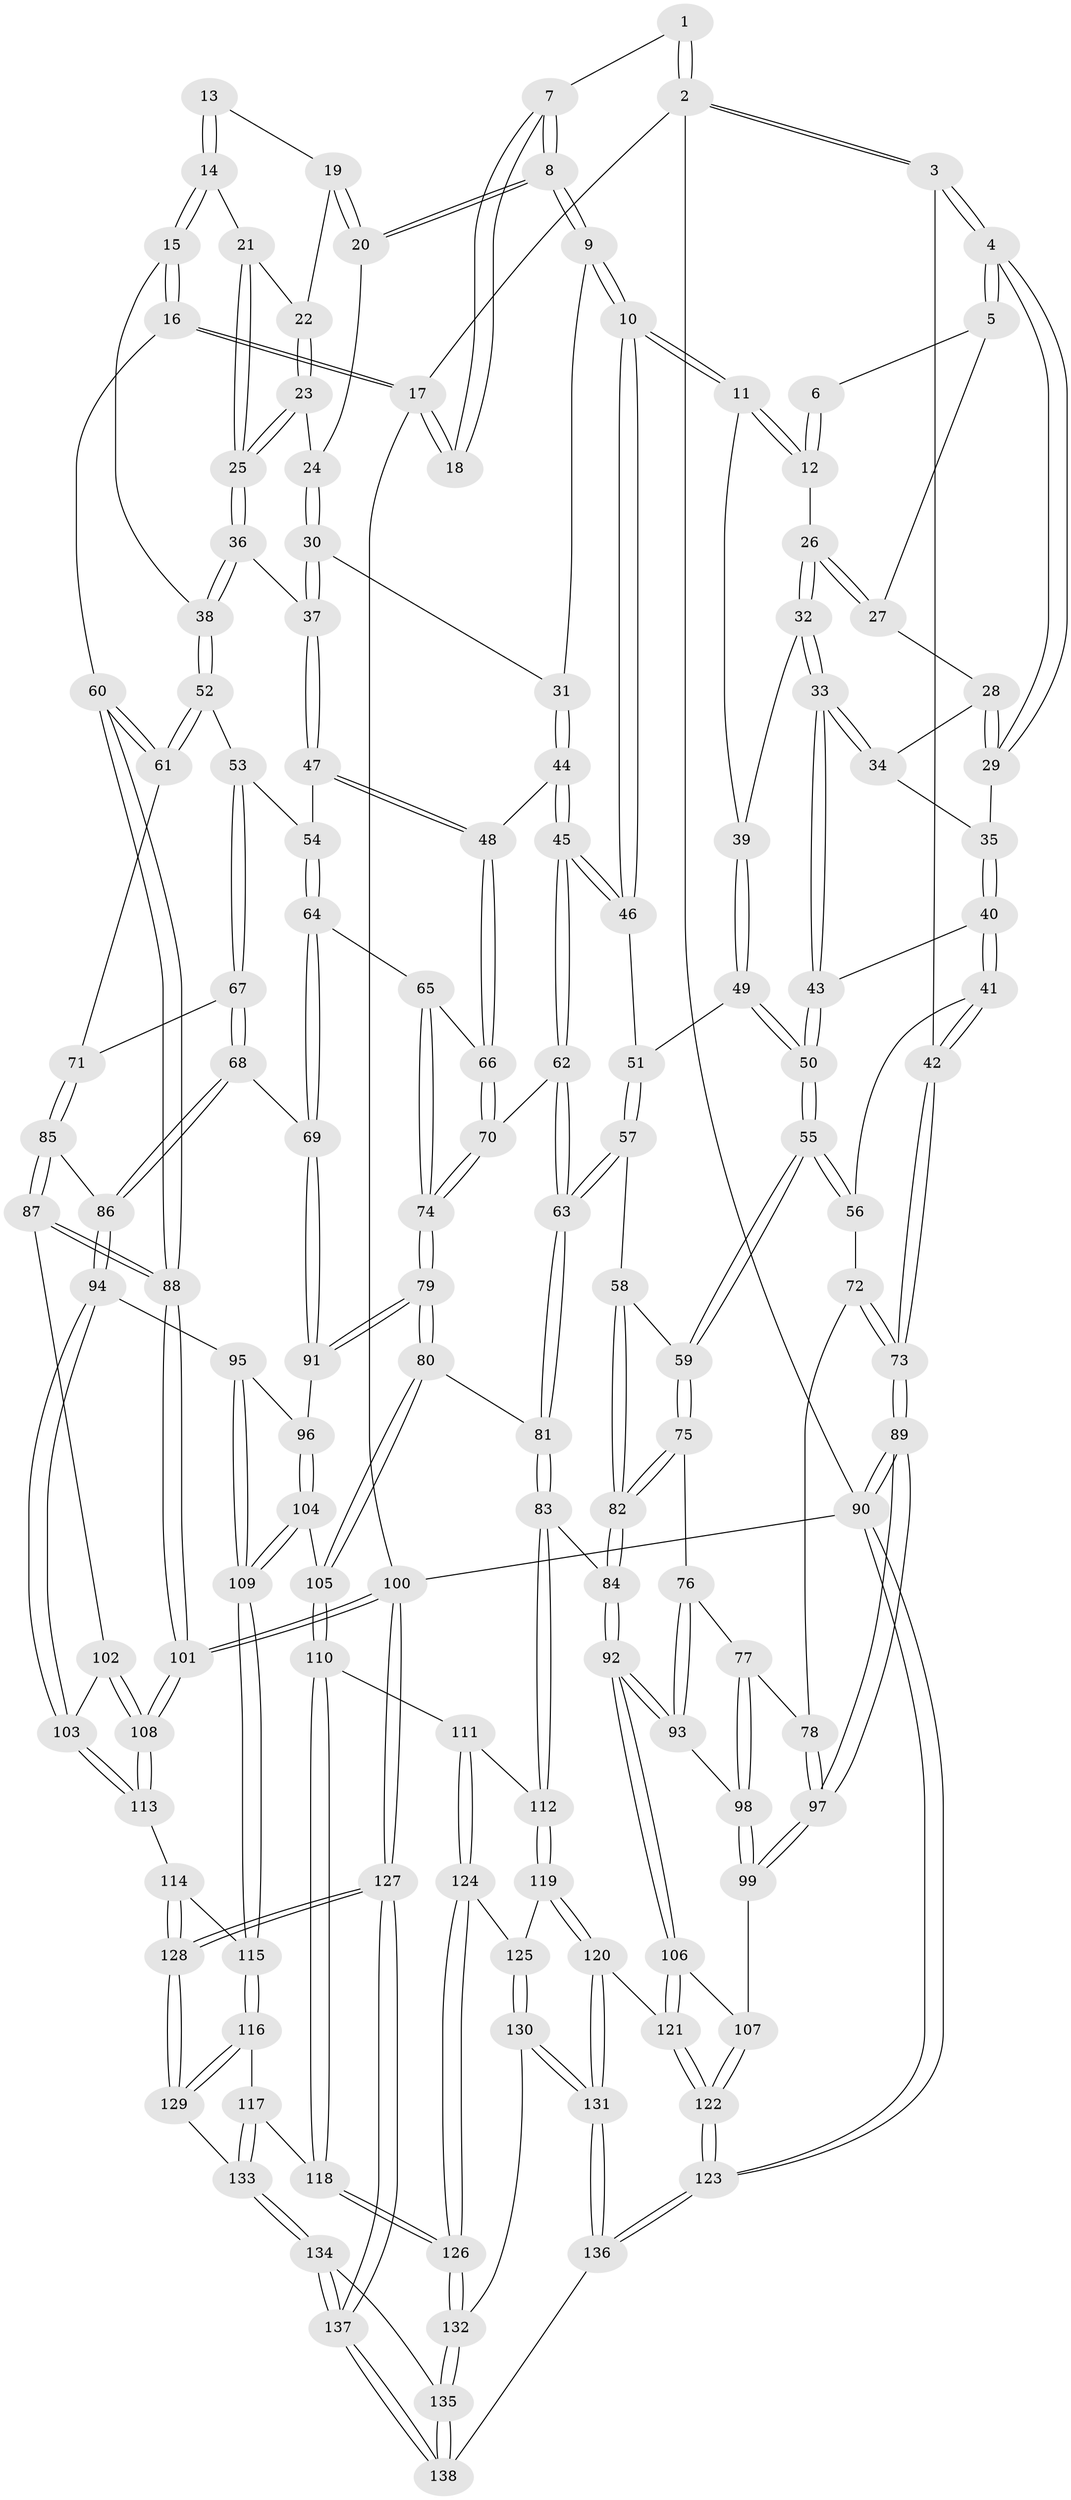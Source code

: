 // Generated by graph-tools (version 1.1) at 2025/11/02/27/25 16:11:52]
// undirected, 138 vertices, 342 edges
graph export_dot {
graph [start="1"]
  node [color=gray90,style=filled];
  1 [pos="+0.23073733936104587+0"];
  2 [pos="+0+0"];
  3 [pos="+0+0.18109098822926917"];
  4 [pos="+0+0.17688869340346577"];
  5 [pos="+0.16873397394941755+0.09660738588469109"];
  6 [pos="+0.22433055763191784+0"];
  7 [pos="+0.47446821377540677+0"];
  8 [pos="+0.49647859110570286+0.0940127696359614"];
  9 [pos="+0.49515934872343625+0.09806759348509497"];
  10 [pos="+0.44743398575976917+0.1686477362395977"];
  11 [pos="+0.4183284107769514+0.16787748113167503"];
  12 [pos="+0.31640321771265173+0.1602024746674017"];
  13 [pos="+0.7966459829487267+0"];
  14 [pos="+1+0.1100346379304663"];
  15 [pos="+1+0.1435668750052097"];
  16 [pos="+1+0.13492270390719965"];
  17 [pos="+1+0"];
  18 [pos="+0.772075734635265+0"];
  19 [pos="+0.7876212444545257+0"];
  20 [pos="+0.6608049389171037+0.11229885756436679"];
  21 [pos="+0.945718065143752+0.11284282575070512"];
  22 [pos="+0.7907321285291283+0.010376273021174075"];
  23 [pos="+0.8097505960114808+0.11866660994642952"];
  24 [pos="+0.6805570249873133+0.14748108968339435"];
  25 [pos="+0.8206502854797602+0.15320483036988655"];
  26 [pos="+0.2732438335861156+0.17865620651049155"];
  27 [pos="+0.17021246613960395+0.09936821508551959"];
  28 [pos="+0.15737807046493568+0.16017376017579765"];
  29 [pos="+0.10237229007888615+0.22245124584841766"];
  30 [pos="+0.7000254814814981+0.218857055497839"];
  31 [pos="+0.6400412241401043+0.2339779299555339"];
  32 [pos="+0.2574734762633418+0.2097283530913248"];
  33 [pos="+0.21854892263087253+0.2418222851890015"];
  34 [pos="+0.16930886541908435+0.18568282066639788"];
  35 [pos="+0.13093000546498207+0.24217032926006687"];
  36 [pos="+0.8184044879750967+0.2066783776866341"];
  37 [pos="+0.7289776438750143+0.2309696651037704"];
  38 [pos="+0.8755152807382987+0.2629885195802401"];
  39 [pos="+0.3019193297529547+0.27480768979921566"];
  40 [pos="+0.13829636474192863+0.24853065631472077"];
  41 [pos="+0.0911030221170429+0.3174059209066301"];
  42 [pos="+0+0.20634272284426122"];
  43 [pos="+0.19583856275879058+0.2729479916038989"];
  44 [pos="+0.6254798027224402+0.260673889549"];
  45 [pos="+0.49195778844749355+0.33742010523598626"];
  46 [pos="+0.45608297584384005+0.2763595056087239"];
  47 [pos="+0.7105123774181049+0.35707403631414564"];
  48 [pos="+0.6789210123969764+0.366401192268705"];
  49 [pos="+0.3164848785346994+0.3090686019570988"];
  50 [pos="+0.20547970959694775+0.3707323812746111"];
  51 [pos="+0.342960158922371+0.31268904392117364"];
  52 [pos="+0.8795044820180754+0.33712783821471826"];
  53 [pos="+0.7906697139252662+0.36906964650034785"];
  54 [pos="+0.7414816735906025+0.36990192365151725"];
  55 [pos="+0.1995653438011069+0.388457798764798"];
  56 [pos="+0.1708032068841013+0.38965470690925014"];
  57 [pos="+0.3319523451581151+0.45364278209556647"];
  58 [pos="+0.23035660502284264+0.4291884062294258"];
  59 [pos="+0.2224287502064888+0.42219503579334583"];
  60 [pos="+1+0.36435388603667507"];
  61 [pos="+0.8845400046952345+0.34305977138430704"];
  62 [pos="+0.4993402444769048+0.37358345157141537"];
  63 [pos="+0.40587740217660223+0.4937259866223071"];
  64 [pos="+0.7439649763305387+0.49835556474926435"];
  65 [pos="+0.6715762858412907+0.4553772866177018"];
  66 [pos="+0.64204316179754+0.3936574421598236"];
  67 [pos="+0.7967880396880755+0.47993003711711113"];
  68 [pos="+0.7625939389512414+0.5043948168108842"];
  69 [pos="+0.7498806235227313+0.5071229280183438"];
  70 [pos="+0.5591530755927816+0.3986434021788075"];
  71 [pos="+0.9047112392476548+0.46285515347695616"];
  72 [pos="+0.07978635974451452+0.4285519969838535"];
  73 [pos="+0+0.30424920630137325"];
  74 [pos="+0.6098247565464319+0.5704283904450236"];
  75 [pos="+0.13297055988112616+0.526205636718412"];
  76 [pos="+0.11143225842760598+0.5286058739120874"];
  77 [pos="+0.08967887963043783+0.5276008314956565"];
  78 [pos="+0.0751722368863116+0.5171056455946101"];
  79 [pos="+0.6100955223904903+0.5851084498973632"];
  80 [pos="+0.584078898689578+0.6196667617190613"];
  81 [pos="+0.40641171454635244+0.4994870298330861"];
  82 [pos="+0.21979458731750626+0.5901089618002583"];
  83 [pos="+0.3223516352152825+0.6638327646804679"];
  84 [pos="+0.2421898761820934+0.6689865947445365"];
  85 [pos="+0.9362261386248696+0.5049348486238312"];
  86 [pos="+0.8680194052391728+0.5770528343587217"];
  87 [pos="+1+0.5397958257413954"];
  88 [pos="+1+0.5408954098890745"];
  89 [pos="+0+0.6051972109285301"];
  90 [pos="+0+1"];
  91 [pos="+0.7250213324504936+0.5566457960722733"];
  92 [pos="+0.24192569623949475+0.6691550632330492"];
  93 [pos="+0.16441567821549913+0.6253719854498969"];
  94 [pos="+0.841153863975343+0.6486769758753387"];
  95 [pos="+0.8096158669749715+0.6512199034805685"];
  96 [pos="+0.7544484814830859+0.5973362643979078"];
  97 [pos="+0+0.6102059423881019"];
  98 [pos="+0.09734649196755096+0.5972461939534867"];
  99 [pos="+0.0034904544473862566+0.6634241923912143"];
  100 [pos="+1+1"];
  101 [pos="+1+1"];
  102 [pos="+0.9344380230397574+0.6558867234522703"];
  103 [pos="+0.8584692240891372+0.6643160593614902"];
  104 [pos="+0.6440272043287667+0.7027820635783469"];
  105 [pos="+0.5829244117735513+0.6698006908414637"];
  106 [pos="+0.232954808857238+0.6792908113588864"];
  107 [pos="+0.08550707775173436+0.7264984751556061"];
  108 [pos="+1+0.8580199594650944"];
  109 [pos="+0.7089020299680986+0.7465487421353821"];
  110 [pos="+0.5419854574564223+0.7068070392274851"];
  111 [pos="+0.5255953881492235+0.7116547874711372"];
  112 [pos="+0.35016533307564096+0.6895596133043311"];
  113 [pos="+0.8826121271845184+0.7400571557920147"];
  114 [pos="+0.8393587974525253+0.7805987303551636"];
  115 [pos="+0.7112036500296991+0.754574866858793"];
  116 [pos="+0.7106096405110256+0.7644432105598987"];
  117 [pos="+0.631938263338747+0.8554341639324061"];
  118 [pos="+0.580328835820142+0.8574924689607958"];
  119 [pos="+0.36428392846745483+0.7794642498746355"];
  120 [pos="+0.3194584823200449+0.8635284454547398"];
  121 [pos="+0.21677672926044278+0.8532075516490143"];
  122 [pos="+0.029531784565388255+1"];
  123 [pos="+0+1"];
  124 [pos="+0.46707176861242927+0.8259145410552583"];
  125 [pos="+0.43677743391560747+0.8368081484678699"];
  126 [pos="+0.5496982024064411+0.8910874223052851"];
  127 [pos="+1+1"];
  128 [pos="+0.8362305053322735+0.9271471219572742"];
  129 [pos="+0.7656298055381344+0.8735504945101418"];
  130 [pos="+0.41017415514519995+0.9366875457223083"];
  131 [pos="+0.3771985834253058+0.9573188993641722"];
  132 [pos="+0.5376109350928368+0.9379057980128465"];
  133 [pos="+0.6681239428027358+0.9030122869621915"];
  134 [pos="+0.6679788519456846+0.9044974120015468"];
  135 [pos="+0.5871823205948452+1"];
  136 [pos="+0.25277884857258326+1"];
  137 [pos="+1+1"];
  138 [pos="+0.631843631433366+1"];
  1 -- 2;
  1 -- 2;
  1 -- 7;
  2 -- 3;
  2 -- 3;
  2 -- 17;
  2 -- 90;
  3 -- 4;
  3 -- 4;
  3 -- 42;
  4 -- 5;
  4 -- 5;
  4 -- 29;
  4 -- 29;
  5 -- 6;
  5 -- 27;
  6 -- 12;
  6 -- 12;
  7 -- 8;
  7 -- 8;
  7 -- 18;
  7 -- 18;
  8 -- 9;
  8 -- 9;
  8 -- 20;
  8 -- 20;
  9 -- 10;
  9 -- 10;
  9 -- 31;
  10 -- 11;
  10 -- 11;
  10 -- 46;
  10 -- 46;
  11 -- 12;
  11 -- 12;
  11 -- 39;
  12 -- 26;
  13 -- 14;
  13 -- 14;
  13 -- 19;
  14 -- 15;
  14 -- 15;
  14 -- 21;
  15 -- 16;
  15 -- 16;
  15 -- 38;
  16 -- 17;
  16 -- 17;
  16 -- 60;
  17 -- 18;
  17 -- 18;
  17 -- 100;
  19 -- 20;
  19 -- 20;
  19 -- 22;
  20 -- 24;
  21 -- 22;
  21 -- 25;
  21 -- 25;
  22 -- 23;
  22 -- 23;
  23 -- 24;
  23 -- 25;
  23 -- 25;
  24 -- 30;
  24 -- 30;
  25 -- 36;
  25 -- 36;
  26 -- 27;
  26 -- 27;
  26 -- 32;
  26 -- 32;
  27 -- 28;
  28 -- 29;
  28 -- 29;
  28 -- 34;
  29 -- 35;
  30 -- 31;
  30 -- 37;
  30 -- 37;
  31 -- 44;
  31 -- 44;
  32 -- 33;
  32 -- 33;
  32 -- 39;
  33 -- 34;
  33 -- 34;
  33 -- 43;
  33 -- 43;
  34 -- 35;
  35 -- 40;
  35 -- 40;
  36 -- 37;
  36 -- 38;
  36 -- 38;
  37 -- 47;
  37 -- 47;
  38 -- 52;
  38 -- 52;
  39 -- 49;
  39 -- 49;
  40 -- 41;
  40 -- 41;
  40 -- 43;
  41 -- 42;
  41 -- 42;
  41 -- 56;
  42 -- 73;
  42 -- 73;
  43 -- 50;
  43 -- 50;
  44 -- 45;
  44 -- 45;
  44 -- 48;
  45 -- 46;
  45 -- 46;
  45 -- 62;
  45 -- 62;
  46 -- 51;
  47 -- 48;
  47 -- 48;
  47 -- 54;
  48 -- 66;
  48 -- 66;
  49 -- 50;
  49 -- 50;
  49 -- 51;
  50 -- 55;
  50 -- 55;
  51 -- 57;
  51 -- 57;
  52 -- 53;
  52 -- 61;
  52 -- 61;
  53 -- 54;
  53 -- 67;
  53 -- 67;
  54 -- 64;
  54 -- 64;
  55 -- 56;
  55 -- 56;
  55 -- 59;
  55 -- 59;
  56 -- 72;
  57 -- 58;
  57 -- 63;
  57 -- 63;
  58 -- 59;
  58 -- 82;
  58 -- 82;
  59 -- 75;
  59 -- 75;
  60 -- 61;
  60 -- 61;
  60 -- 88;
  60 -- 88;
  61 -- 71;
  62 -- 63;
  62 -- 63;
  62 -- 70;
  63 -- 81;
  63 -- 81;
  64 -- 65;
  64 -- 69;
  64 -- 69;
  65 -- 66;
  65 -- 74;
  65 -- 74;
  66 -- 70;
  66 -- 70;
  67 -- 68;
  67 -- 68;
  67 -- 71;
  68 -- 69;
  68 -- 86;
  68 -- 86;
  69 -- 91;
  69 -- 91;
  70 -- 74;
  70 -- 74;
  71 -- 85;
  71 -- 85;
  72 -- 73;
  72 -- 73;
  72 -- 78;
  73 -- 89;
  73 -- 89;
  74 -- 79;
  74 -- 79;
  75 -- 76;
  75 -- 82;
  75 -- 82;
  76 -- 77;
  76 -- 93;
  76 -- 93;
  77 -- 78;
  77 -- 98;
  77 -- 98;
  78 -- 97;
  78 -- 97;
  79 -- 80;
  79 -- 80;
  79 -- 91;
  79 -- 91;
  80 -- 81;
  80 -- 105;
  80 -- 105;
  81 -- 83;
  81 -- 83;
  82 -- 84;
  82 -- 84;
  83 -- 84;
  83 -- 112;
  83 -- 112;
  84 -- 92;
  84 -- 92;
  85 -- 86;
  85 -- 87;
  85 -- 87;
  86 -- 94;
  86 -- 94;
  87 -- 88;
  87 -- 88;
  87 -- 102;
  88 -- 101;
  88 -- 101;
  89 -- 90;
  89 -- 90;
  89 -- 97;
  89 -- 97;
  90 -- 123;
  90 -- 123;
  90 -- 100;
  91 -- 96;
  92 -- 93;
  92 -- 93;
  92 -- 106;
  92 -- 106;
  93 -- 98;
  94 -- 95;
  94 -- 103;
  94 -- 103;
  95 -- 96;
  95 -- 109;
  95 -- 109;
  96 -- 104;
  96 -- 104;
  97 -- 99;
  97 -- 99;
  98 -- 99;
  98 -- 99;
  99 -- 107;
  100 -- 101;
  100 -- 101;
  100 -- 127;
  100 -- 127;
  101 -- 108;
  101 -- 108;
  102 -- 103;
  102 -- 108;
  102 -- 108;
  103 -- 113;
  103 -- 113;
  104 -- 105;
  104 -- 109;
  104 -- 109;
  105 -- 110;
  105 -- 110;
  106 -- 107;
  106 -- 121;
  106 -- 121;
  107 -- 122;
  107 -- 122;
  108 -- 113;
  108 -- 113;
  109 -- 115;
  109 -- 115;
  110 -- 111;
  110 -- 118;
  110 -- 118;
  111 -- 112;
  111 -- 124;
  111 -- 124;
  112 -- 119;
  112 -- 119;
  113 -- 114;
  114 -- 115;
  114 -- 128;
  114 -- 128;
  115 -- 116;
  115 -- 116;
  116 -- 117;
  116 -- 129;
  116 -- 129;
  117 -- 118;
  117 -- 133;
  117 -- 133;
  118 -- 126;
  118 -- 126;
  119 -- 120;
  119 -- 120;
  119 -- 125;
  120 -- 121;
  120 -- 131;
  120 -- 131;
  121 -- 122;
  121 -- 122;
  122 -- 123;
  122 -- 123;
  123 -- 136;
  123 -- 136;
  124 -- 125;
  124 -- 126;
  124 -- 126;
  125 -- 130;
  125 -- 130;
  126 -- 132;
  126 -- 132;
  127 -- 128;
  127 -- 128;
  127 -- 137;
  127 -- 137;
  128 -- 129;
  128 -- 129;
  129 -- 133;
  130 -- 131;
  130 -- 131;
  130 -- 132;
  131 -- 136;
  131 -- 136;
  132 -- 135;
  132 -- 135;
  133 -- 134;
  133 -- 134;
  134 -- 135;
  134 -- 137;
  134 -- 137;
  135 -- 138;
  135 -- 138;
  136 -- 138;
  137 -- 138;
  137 -- 138;
}
